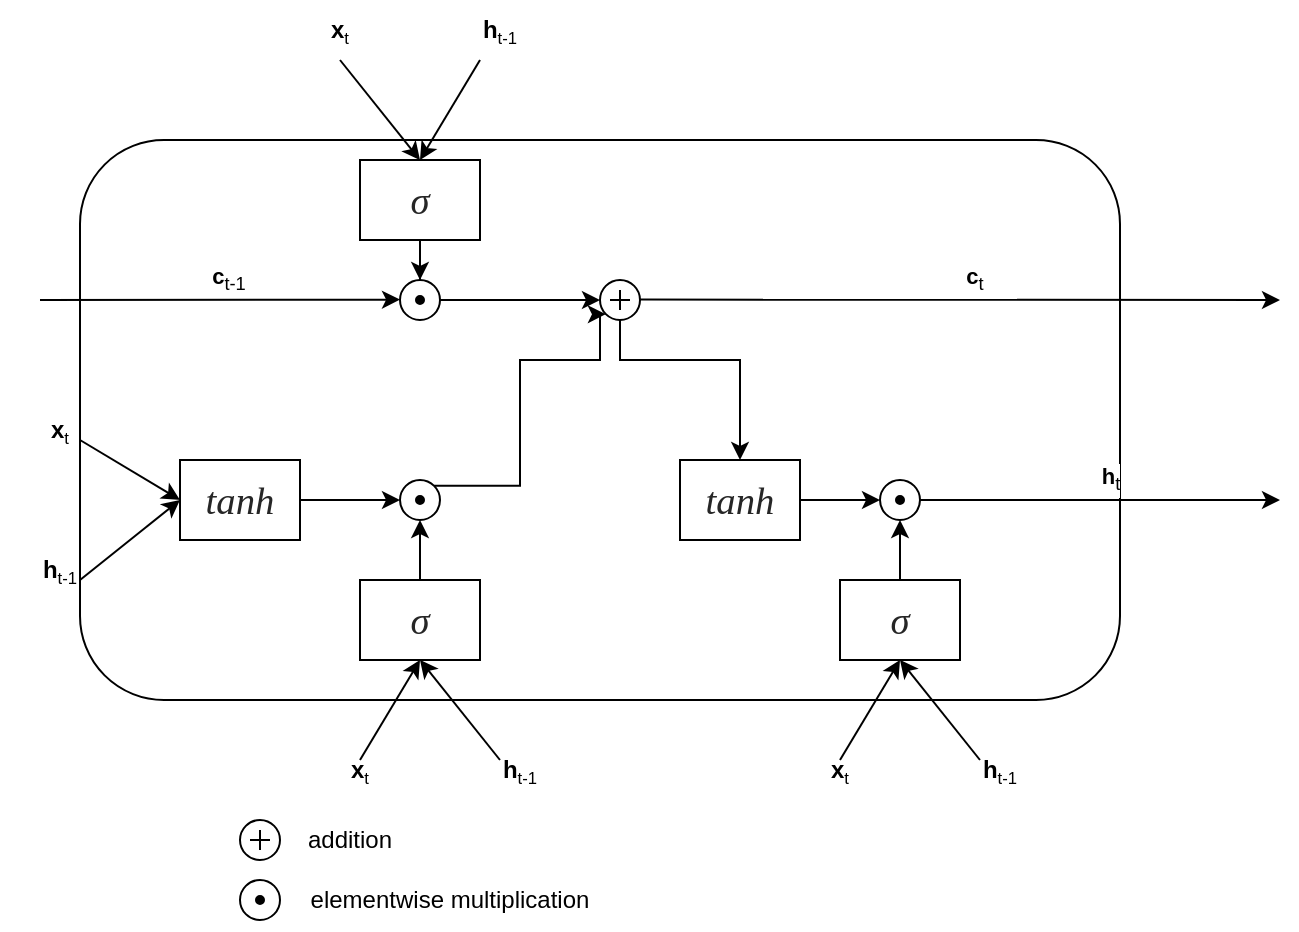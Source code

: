 <mxfile version="26.0.16">
  <diagram id="e-E8g2_dZzNfPV3UJqO3" name="Page-1">
    <mxGraphModel dx="541" dy="291" grid="1" gridSize="10" guides="1" tooltips="1" connect="1" arrows="1" fold="1" page="1" pageScale="1" pageWidth="827" pageHeight="1169" math="0" shadow="0">
      <root>
        <mxCell id="0" />
        <mxCell id="1" parent="0" />
        <mxCell id="BE5UIOhBAkyQ7ElNRn9m-1" value="" style="rounded=1;whiteSpace=wrap;html=1;" vertex="1" parent="1">
          <mxGeometry x="120" y="80" width="520" height="280" as="geometry" />
        </mxCell>
        <mxCell id="BE5UIOhBAkyQ7ElNRn9m-23" style="edgeStyle=orthogonalEdgeStyle;rounded=0;orthogonalLoop=1;jettySize=auto;html=1;entryX=0.5;entryY=1;entryDx=0;entryDy=0;" edge="1" parent="1" source="BE5UIOhBAkyQ7ElNRn9m-2" target="BE5UIOhBAkyQ7ElNRn9m-21">
          <mxGeometry relative="1" as="geometry" />
        </mxCell>
        <mxCell id="BE5UIOhBAkyQ7ElNRn9m-2" value="&lt;span style=&quot;color: rgb(38, 38, 38); font-family: KaTeX_Math; font-size: 19.36px; font-style: italic; letter-spacing: 0.01px; text-wrap-mode: nowrap; background-color: rgb(255, 255, 255);&quot;&gt;σ&lt;/span&gt;" style="rounded=0;whiteSpace=wrap;html=1;" vertex="1" parent="1">
          <mxGeometry x="260" y="300" width="60" height="40" as="geometry" />
        </mxCell>
        <mxCell id="BE5UIOhBAkyQ7ElNRn9m-25" style="edgeStyle=orthogonalEdgeStyle;rounded=0;orthogonalLoop=1;jettySize=auto;html=1;entryX=0;entryY=0.5;entryDx=0;entryDy=0;" edge="1" parent="1" source="BE5UIOhBAkyQ7ElNRn9m-3" target="BE5UIOhBAkyQ7ElNRn9m-21">
          <mxGeometry relative="1" as="geometry" />
        </mxCell>
        <mxCell id="BE5UIOhBAkyQ7ElNRn9m-3" value="&lt;font face=&quot;KaTeX_Math&quot; color=&quot;#262626&quot;&gt;&lt;span style=&quot;font-size: 19.36px; letter-spacing: 0.01px; text-wrap-mode: nowrap; background-color: rgb(255, 255, 255);&quot;&gt;&lt;i&gt;tanh&lt;/i&gt;&lt;/span&gt;&lt;/font&gt;" style="rounded=0;whiteSpace=wrap;html=1;" vertex="1" parent="1">
          <mxGeometry x="170" y="240" width="60" height="40" as="geometry" />
        </mxCell>
        <mxCell id="BE5UIOhBAkyQ7ElNRn9m-44" style="edgeStyle=orthogonalEdgeStyle;rounded=0;orthogonalLoop=1;jettySize=auto;html=1;" edge="1" parent="1" source="BE5UIOhBAkyQ7ElNRn9m-4">
          <mxGeometry relative="1" as="geometry">
            <mxPoint x="530.0" y="270.0" as="targetPoint" />
          </mxGeometry>
        </mxCell>
        <mxCell id="BE5UIOhBAkyQ7ElNRn9m-4" value="&lt;span style=&quot;color: rgb(38, 38, 38); font-family: KaTeX_Math; font-size: 19.36px; font-style: italic; letter-spacing: 0.01px; text-wrap-mode: nowrap; background-color: rgb(255, 255, 255);&quot;&gt;σ&lt;/span&gt;" style="rounded=0;whiteSpace=wrap;html=1;" vertex="1" parent="1">
          <mxGeometry x="500" y="300" width="60" height="40" as="geometry" />
        </mxCell>
        <mxCell id="BE5UIOhBAkyQ7ElNRn9m-24" style="edgeStyle=orthogonalEdgeStyle;rounded=0;orthogonalLoop=1;jettySize=auto;html=1;entryX=0.5;entryY=0;entryDx=0;entryDy=0;" edge="1" parent="1" source="BE5UIOhBAkyQ7ElNRn9m-5" target="BE5UIOhBAkyQ7ElNRn9m-7">
          <mxGeometry relative="1" as="geometry" />
        </mxCell>
        <mxCell id="BE5UIOhBAkyQ7ElNRn9m-5" value="&lt;span style=&quot;color: rgb(38, 38, 38); font-family: KaTeX_Math; font-size: 19.36px; font-style: italic; letter-spacing: 0.01px; text-wrap-mode: nowrap; background-color: rgb(255, 255, 255);&quot;&gt;σ&lt;/span&gt;" style="rounded=0;whiteSpace=wrap;html=1;" vertex="1" parent="1">
          <mxGeometry x="260" y="90" width="60" height="40" as="geometry" />
        </mxCell>
        <mxCell id="BE5UIOhBAkyQ7ElNRn9m-43" style="edgeStyle=orthogonalEdgeStyle;rounded=0;orthogonalLoop=1;jettySize=auto;html=1;entryX=0;entryY=0.5;entryDx=0;entryDy=0;" edge="1" parent="1" source="BE5UIOhBAkyQ7ElNRn9m-6" target="BE5UIOhBAkyQ7ElNRn9m-41">
          <mxGeometry relative="1" as="geometry" />
        </mxCell>
        <mxCell id="BE5UIOhBAkyQ7ElNRn9m-6" value="&lt;font face=&quot;KaTeX_Math&quot; color=&quot;#262626&quot;&gt;&lt;span style=&quot;font-size: 19.36px; letter-spacing: 0.01px; text-wrap-mode: nowrap; background-color: rgb(255, 255, 255);&quot;&gt;&lt;i&gt;tanh&lt;/i&gt;&lt;/span&gt;&lt;/font&gt;" style="rounded=0;whiteSpace=wrap;html=1;" vertex="1" parent="1">
          <mxGeometry x="420" y="240" width="60" height="40" as="geometry" />
        </mxCell>
        <mxCell id="BE5UIOhBAkyQ7ElNRn9m-13" value="" style="group" vertex="1" connectable="0" parent="1">
          <mxGeometry x="280" y="150" width="20" height="20" as="geometry" />
        </mxCell>
        <mxCell id="BE5UIOhBAkyQ7ElNRn9m-7" value="" style="ellipse;whiteSpace=wrap;html=1;aspect=fixed;" vertex="1" parent="BE5UIOhBAkyQ7ElNRn9m-13">
          <mxGeometry width="20" height="20" as="geometry" />
        </mxCell>
        <mxCell id="BE5UIOhBAkyQ7ElNRn9m-9" value="" style="ellipse;whiteSpace=wrap;html=1;aspect=fixed;fillColor=#000000;" vertex="1" parent="BE5UIOhBAkyQ7ElNRn9m-13">
          <mxGeometry x="8" y="8" width="4" height="4" as="geometry" />
        </mxCell>
        <mxCell id="BE5UIOhBAkyQ7ElNRn9m-20" value="" style="group" vertex="1" connectable="0" parent="1">
          <mxGeometry x="280" y="250" width="20" height="20" as="geometry" />
        </mxCell>
        <mxCell id="BE5UIOhBAkyQ7ElNRn9m-21" value="" style="ellipse;whiteSpace=wrap;html=1;aspect=fixed;" vertex="1" parent="BE5UIOhBAkyQ7ElNRn9m-20">
          <mxGeometry width="20" height="20" as="geometry" />
        </mxCell>
        <mxCell id="BE5UIOhBAkyQ7ElNRn9m-22" value="" style="ellipse;whiteSpace=wrap;html=1;aspect=fixed;fillColor=#000000;" vertex="1" parent="BE5UIOhBAkyQ7ElNRn9m-20">
          <mxGeometry x="8" y="8" width="4" height="4" as="geometry" />
        </mxCell>
        <mxCell id="BE5UIOhBAkyQ7ElNRn9m-29" value="" style="group" vertex="1" connectable="0" parent="1">
          <mxGeometry x="380" y="150" width="20" height="20" as="geometry" />
        </mxCell>
        <mxCell id="BE5UIOhBAkyQ7ElNRn9m-10" value="" style="ellipse;whiteSpace=wrap;html=1;aspect=fixed;" vertex="1" parent="BE5UIOhBAkyQ7ElNRn9m-29">
          <mxGeometry width="20" height="20" as="geometry" />
        </mxCell>
        <mxCell id="BE5UIOhBAkyQ7ElNRn9m-12" value="" style="shape=cross;whiteSpace=wrap;html=1;size=0;" vertex="1" parent="BE5UIOhBAkyQ7ElNRn9m-29">
          <mxGeometry x="5" y="5" width="10" height="10" as="geometry" />
        </mxCell>
        <mxCell id="BE5UIOhBAkyQ7ElNRn9m-33" style="edgeStyle=orthogonalEdgeStyle;rounded=0;orthogonalLoop=1;jettySize=auto;html=1;exitX=1;exitY=0;exitDx=0;exitDy=0;entryX=0;entryY=1;entryDx=0;entryDy=0;" edge="1" parent="1" source="BE5UIOhBAkyQ7ElNRn9m-21" target="BE5UIOhBAkyQ7ElNRn9m-10">
          <mxGeometry relative="1" as="geometry">
            <Array as="points">
              <mxPoint x="340" y="253" />
              <mxPoint x="340" y="190" />
              <mxPoint x="380" y="190" />
              <mxPoint x="380" y="167" />
            </Array>
          </mxGeometry>
        </mxCell>
        <mxCell id="BE5UIOhBAkyQ7ElNRn9m-34" style="edgeStyle=orthogonalEdgeStyle;rounded=0;orthogonalLoop=1;jettySize=auto;html=1;entryX=0.5;entryY=0;entryDx=0;entryDy=0;" edge="1" parent="1" target="BE5UIOhBAkyQ7ElNRn9m-6">
          <mxGeometry relative="1" as="geometry">
            <mxPoint x="390" y="170" as="sourcePoint" />
            <Array as="points">
              <mxPoint x="390" y="190" />
              <mxPoint x="450" y="190" />
            </Array>
          </mxGeometry>
        </mxCell>
        <mxCell id="BE5UIOhBAkyQ7ElNRn9m-35" style="edgeStyle=orthogonalEdgeStyle;rounded=0;orthogonalLoop=1;jettySize=auto;html=1;exitX=1;exitY=0.5;exitDx=0;exitDy=0;entryX=0;entryY=0.5;entryDx=0;entryDy=0;" edge="1" parent="1" source="BE5UIOhBAkyQ7ElNRn9m-7" target="BE5UIOhBAkyQ7ElNRn9m-10">
          <mxGeometry relative="1" as="geometry" />
        </mxCell>
        <mxCell id="BE5UIOhBAkyQ7ElNRn9m-40" value="" style="group" vertex="1" connectable="0" parent="1">
          <mxGeometry x="520" y="250" width="20" height="20" as="geometry" />
        </mxCell>
        <mxCell id="BE5UIOhBAkyQ7ElNRn9m-41" value="" style="ellipse;whiteSpace=wrap;html=1;aspect=fixed;" vertex="1" parent="BE5UIOhBAkyQ7ElNRn9m-40">
          <mxGeometry width="20" height="20" as="geometry" />
        </mxCell>
        <mxCell id="BE5UIOhBAkyQ7ElNRn9m-42" value="" style="ellipse;whiteSpace=wrap;html=1;aspect=fixed;fillColor=#000000;" vertex="1" parent="BE5UIOhBAkyQ7ElNRn9m-40">
          <mxGeometry x="8" y="8" width="4" height="4" as="geometry" />
        </mxCell>
        <mxCell id="BE5UIOhBAkyQ7ElNRn9m-46" value="" style="endArrow=classic;html=1;rounded=0;" edge="1" parent="1">
          <mxGeometry width="50" height="50" relative="1" as="geometry">
            <mxPoint x="260" y="390" as="sourcePoint" />
            <mxPoint x="290" y="340" as="targetPoint" />
          </mxGeometry>
        </mxCell>
        <mxCell id="BE5UIOhBAkyQ7ElNRn9m-47" value="" style="endArrow=classic;html=1;rounded=0;" edge="1" parent="1">
          <mxGeometry width="50" height="50" relative="1" as="geometry">
            <mxPoint x="330" y="390" as="sourcePoint" />
            <mxPoint x="290" y="340" as="targetPoint" />
          </mxGeometry>
        </mxCell>
        <mxCell id="BE5UIOhBAkyQ7ElNRn9m-49" value="" style="endArrow=classic;html=1;rounded=0;exitX=1;exitY=0.5;exitDx=0;exitDy=0;" edge="1" parent="1">
          <mxGeometry width="50" height="50" relative="1" as="geometry">
            <mxPoint x="400.0" y="159.81" as="sourcePoint" />
            <mxPoint x="720" y="160" as="targetPoint" />
          </mxGeometry>
        </mxCell>
        <mxCell id="BE5UIOhBAkyQ7ElNRn9m-59" value="&lt;b&gt;c&lt;/b&gt;&lt;sub style=&quot;&quot;&gt;t&lt;/sub&gt;" style="edgeLabel;html=1;align=center;verticalAlign=middle;resizable=0;points=[];" vertex="1" connectable="0" parent="BE5UIOhBAkyQ7ElNRn9m-49">
          <mxGeometry x="0.002" relative="1" as="geometry">
            <mxPoint x="6" y="-10" as="offset" />
          </mxGeometry>
        </mxCell>
        <mxCell id="BE5UIOhBAkyQ7ElNRn9m-50" value="&lt;b&gt;c&lt;/b&gt;&lt;sub&gt;t-1&lt;/sub&gt;" style="endArrow=classic;html=1;rounded=0;" edge="1" parent="1">
          <mxGeometry x="0.048" y="10" width="50" height="50" relative="1" as="geometry">
            <mxPoint x="100" y="160" as="sourcePoint" />
            <mxPoint x="280" y="159.81" as="targetPoint" />
            <mxPoint as="offset" />
          </mxGeometry>
        </mxCell>
        <mxCell id="BE5UIOhBAkyQ7ElNRn9m-51" value="" style="endArrow=classic;html=1;rounded=0;" edge="1" parent="1">
          <mxGeometry width="50" height="50" relative="1" as="geometry">
            <mxPoint x="500" y="390" as="sourcePoint" />
            <mxPoint x="530" y="340" as="targetPoint" />
          </mxGeometry>
        </mxCell>
        <mxCell id="BE5UIOhBAkyQ7ElNRn9m-52" value="" style="endArrow=classic;html=1;rounded=0;" edge="1" parent="1">
          <mxGeometry width="50" height="50" relative="1" as="geometry">
            <mxPoint x="570" y="390" as="sourcePoint" />
            <mxPoint x="530" y="340" as="targetPoint" />
          </mxGeometry>
        </mxCell>
        <mxCell id="BE5UIOhBAkyQ7ElNRn9m-55" value="" style="group;rotation=90;" vertex="1" connectable="0" parent="1">
          <mxGeometry x="110" y="240" width="105" height="50" as="geometry" />
        </mxCell>
        <mxCell id="BE5UIOhBAkyQ7ElNRn9m-53" value="" style="endArrow=classic;html=1;rounded=0;" edge="1" parent="BE5UIOhBAkyQ7ElNRn9m-55">
          <mxGeometry width="50" height="50" relative="1" as="geometry">
            <mxPoint x="10" y="-10" as="sourcePoint" />
            <mxPoint x="60" y="20" as="targetPoint" />
          </mxGeometry>
        </mxCell>
        <mxCell id="BE5UIOhBAkyQ7ElNRn9m-54" value="" style="endArrow=classic;html=1;rounded=0;" edge="1" parent="BE5UIOhBAkyQ7ElNRn9m-55">
          <mxGeometry width="50" height="50" relative="1" as="geometry">
            <mxPoint x="10" y="60" as="sourcePoint" />
            <mxPoint x="60" y="20" as="targetPoint" />
          </mxGeometry>
        </mxCell>
        <mxCell id="BE5UIOhBAkyQ7ElNRn9m-56" value="" style="group;rotation=-180;" vertex="1" connectable="0" parent="1">
          <mxGeometry x="250" y="40" width="70" height="50" as="geometry" />
        </mxCell>
        <mxCell id="BE5UIOhBAkyQ7ElNRn9m-57" value="" style="endArrow=classic;html=1;rounded=0;" edge="1" parent="BE5UIOhBAkyQ7ElNRn9m-56">
          <mxGeometry width="50" height="50" relative="1" as="geometry">
            <mxPoint x="70" as="sourcePoint" />
            <mxPoint x="40" y="50" as="targetPoint" />
          </mxGeometry>
        </mxCell>
        <mxCell id="BE5UIOhBAkyQ7ElNRn9m-58" value="" style="endArrow=classic;html=1;rounded=0;" edge="1" parent="BE5UIOhBAkyQ7ElNRn9m-56">
          <mxGeometry width="50" height="50" relative="1" as="geometry">
            <mxPoint as="sourcePoint" />
            <mxPoint x="40" y="50" as="targetPoint" />
          </mxGeometry>
        </mxCell>
        <mxCell id="BE5UIOhBAkyQ7ElNRn9m-63" value="" style="group" vertex="1" connectable="0" parent="1">
          <mxGeometry x="230" y="380" width="140" height="30" as="geometry" />
        </mxCell>
        <mxCell id="BE5UIOhBAkyQ7ElNRn9m-61" value="&lt;b&gt;x&lt;/b&gt;&lt;span style=&quot;font-size: 10px;&quot;&gt;&lt;sub&gt;t&lt;/sub&gt;&lt;/span&gt;" style="text;html=1;align=center;verticalAlign=middle;whiteSpace=wrap;rounded=0;" vertex="1" parent="BE5UIOhBAkyQ7ElNRn9m-63">
          <mxGeometry width="60" height="30" as="geometry" />
        </mxCell>
        <mxCell id="BE5UIOhBAkyQ7ElNRn9m-62" value="&lt;b&gt;h&lt;/b&gt;&lt;span style=&quot;font-size: 10px;&quot;&gt;&lt;sub&gt;t-1&lt;/sub&gt;&lt;/span&gt;" style="text;html=1;align=center;verticalAlign=middle;whiteSpace=wrap;rounded=0;" vertex="1" parent="BE5UIOhBAkyQ7ElNRn9m-63">
          <mxGeometry x="80" width="60" height="30" as="geometry" />
        </mxCell>
        <mxCell id="BE5UIOhBAkyQ7ElNRn9m-64" value="" style="group" vertex="1" connectable="0" parent="1">
          <mxGeometry x="470" y="380" width="140" height="30" as="geometry" />
        </mxCell>
        <mxCell id="BE5UIOhBAkyQ7ElNRn9m-65" value="&lt;b&gt;x&lt;/b&gt;&lt;span style=&quot;font-size: 10px;&quot;&gt;&lt;sub&gt;t&lt;/sub&gt;&lt;/span&gt;" style="text;html=1;align=center;verticalAlign=middle;whiteSpace=wrap;rounded=0;" vertex="1" parent="BE5UIOhBAkyQ7ElNRn9m-64">
          <mxGeometry width="60" height="30" as="geometry" />
        </mxCell>
        <mxCell id="BE5UIOhBAkyQ7ElNRn9m-66" value="&lt;b&gt;h&lt;/b&gt;&lt;span style=&quot;font-size: 10px;&quot;&gt;&lt;sub&gt;t-1&lt;/sub&gt;&lt;/span&gt;" style="text;html=1;align=center;verticalAlign=middle;whiteSpace=wrap;rounded=0;" vertex="1" parent="BE5UIOhBAkyQ7ElNRn9m-64">
          <mxGeometry x="80" width="60" height="30" as="geometry" />
        </mxCell>
        <mxCell id="BE5UIOhBAkyQ7ElNRn9m-67" value="" style="group" vertex="1" connectable="0" parent="1">
          <mxGeometry x="220" y="10" width="140" height="30" as="geometry" />
        </mxCell>
        <mxCell id="BE5UIOhBAkyQ7ElNRn9m-68" value="&lt;b&gt;x&lt;/b&gt;&lt;span style=&quot;font-size: 10px;&quot;&gt;&lt;sub&gt;t&lt;/sub&gt;&lt;/span&gt;" style="text;html=1;align=center;verticalAlign=middle;whiteSpace=wrap;rounded=0;" vertex="1" parent="BE5UIOhBAkyQ7ElNRn9m-67">
          <mxGeometry width="60" height="30" as="geometry" />
        </mxCell>
        <mxCell id="BE5UIOhBAkyQ7ElNRn9m-69" value="&lt;b&gt;h&lt;/b&gt;&lt;span style=&quot;font-size: 10px;&quot;&gt;&lt;sub&gt;t-1&lt;/sub&gt;&lt;/span&gt;" style="text;html=1;align=center;verticalAlign=middle;whiteSpace=wrap;rounded=0;" vertex="1" parent="BE5UIOhBAkyQ7ElNRn9m-67">
          <mxGeometry x="80" width="60" height="30" as="geometry" />
        </mxCell>
        <mxCell id="BE5UIOhBAkyQ7ElNRn9m-71" value="&lt;b&gt;x&lt;/b&gt;&lt;span style=&quot;font-size: 10px;&quot;&gt;&lt;sub&gt;t&lt;/sub&gt;&lt;/span&gt;" style="text;html=1;align=center;verticalAlign=middle;whiteSpace=wrap;rounded=0;" vertex="1" parent="1">
          <mxGeometry x="80" y="210" width="60" height="30" as="geometry" />
        </mxCell>
        <mxCell id="BE5UIOhBAkyQ7ElNRn9m-72" value="&lt;b&gt;h&lt;/b&gt;&lt;span style=&quot;font-size: 10px;&quot;&gt;&lt;sub&gt;t-1&lt;/sub&gt;&lt;/span&gt;" style="text;html=1;align=center;verticalAlign=middle;whiteSpace=wrap;rounded=0;" vertex="1" parent="1">
          <mxGeometry x="80" y="280" width="60" height="30" as="geometry" />
        </mxCell>
        <mxCell id="BE5UIOhBAkyQ7ElNRn9m-73" value="&lt;b&gt;h&lt;/b&gt;&lt;sub&gt;t&lt;/sub&gt;" style="endArrow=classic;html=1;rounded=0;" edge="1" parent="1">
          <mxGeometry x="0.048" y="10" width="50" height="50" relative="1" as="geometry">
            <mxPoint x="540" y="260" as="sourcePoint" />
            <mxPoint x="720" y="260" as="targetPoint" />
            <mxPoint as="offset" />
          </mxGeometry>
        </mxCell>
        <mxCell id="BE5UIOhBAkyQ7ElNRn9m-75" value="" style="ellipse;whiteSpace=wrap;html=1;aspect=fixed;" vertex="1" parent="1">
          <mxGeometry x="200" y="420" width="20" height="20" as="geometry" />
        </mxCell>
        <mxCell id="BE5UIOhBAkyQ7ElNRn9m-76" value="" style="shape=cross;whiteSpace=wrap;html=1;size=0;" vertex="1" parent="1">
          <mxGeometry x="205" y="425" width="10" height="10" as="geometry" />
        </mxCell>
        <mxCell id="BE5UIOhBAkyQ7ElNRn9m-77" value="" style="group" vertex="1" connectable="0" parent="1">
          <mxGeometry x="200" y="450" width="20" height="20" as="geometry" />
        </mxCell>
        <mxCell id="BE5UIOhBAkyQ7ElNRn9m-78" value="" style="ellipse;whiteSpace=wrap;html=1;aspect=fixed;" vertex="1" parent="BE5UIOhBAkyQ7ElNRn9m-77">
          <mxGeometry width="20" height="20" as="geometry" />
        </mxCell>
        <mxCell id="BE5UIOhBAkyQ7ElNRn9m-79" value="" style="ellipse;whiteSpace=wrap;html=1;aspect=fixed;fillColor=#000000;" vertex="1" parent="BE5UIOhBAkyQ7ElNRn9m-77">
          <mxGeometry x="8" y="8" width="4" height="4" as="geometry" />
        </mxCell>
        <mxCell id="BE5UIOhBAkyQ7ElNRn9m-80" value="addition" style="text;html=1;align=center;verticalAlign=middle;whiteSpace=wrap;rounded=0;" vertex="1" parent="1">
          <mxGeometry x="230" y="415" width="50" height="30" as="geometry" />
        </mxCell>
        <mxCell id="BE5UIOhBAkyQ7ElNRn9m-81" value="elementwise multiplication" style="text;html=1;align=center;verticalAlign=middle;whiteSpace=wrap;rounded=0;" vertex="1" parent="1">
          <mxGeometry x="230" y="445" width="150" height="30" as="geometry" />
        </mxCell>
      </root>
    </mxGraphModel>
  </diagram>
</mxfile>
